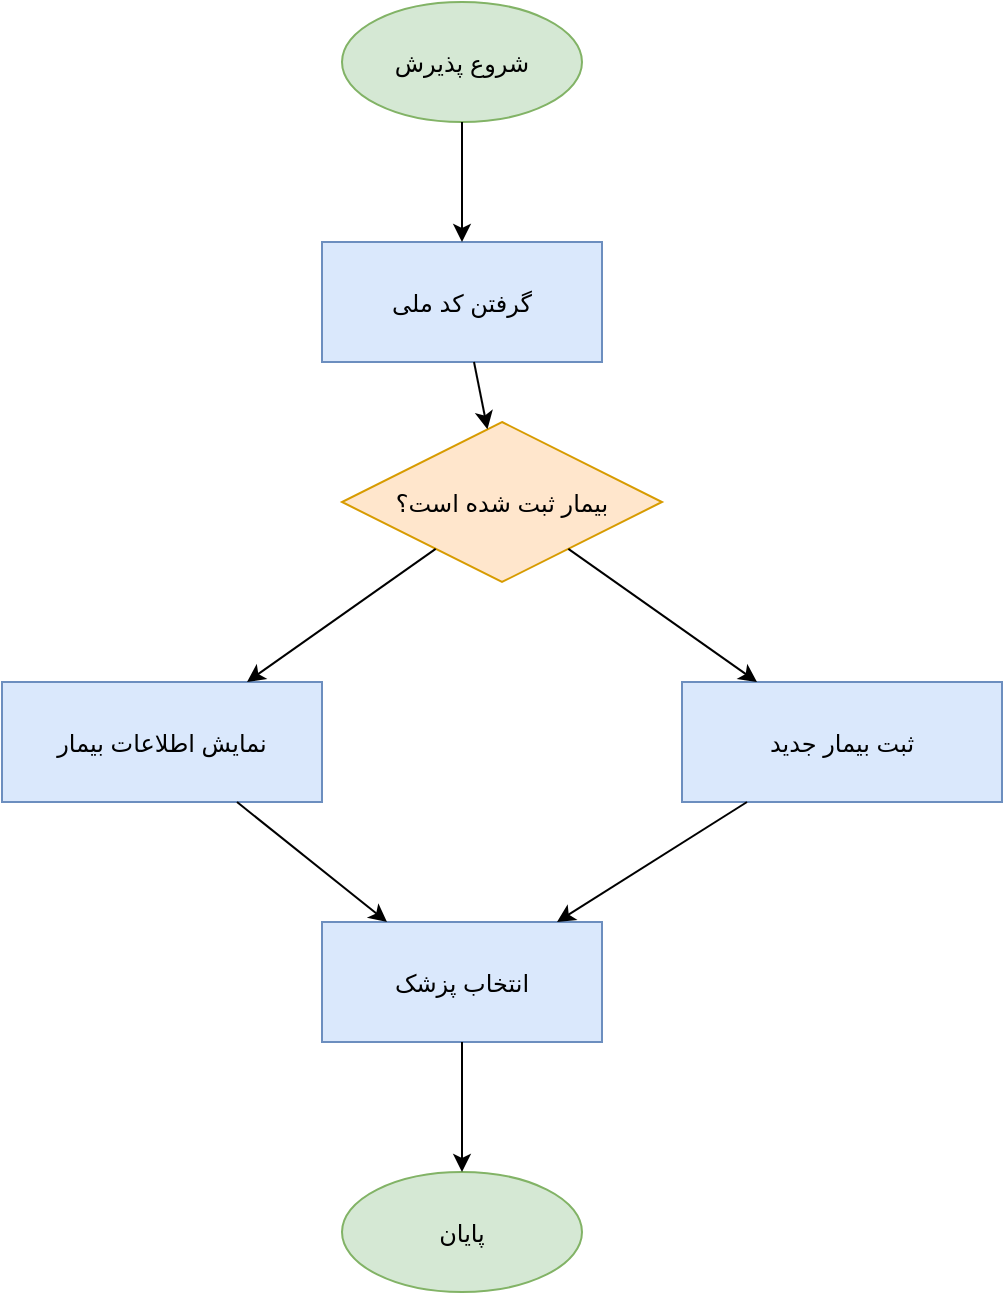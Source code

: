 <mxfile>
    <diagram id="flow1" name="پذیرش بیمار">
        <mxGraphModel dx="1174" dy="453" grid="1" gridSize="10" guides="1" tooltips="1" connect="1" arrows="1" fold="1" page="1" pageScale="1" pageWidth="827" pageHeight="1169" math="0" shadow="0">
            <root>
                <mxCell id="0"/>
                <mxCell id="1" parent="0"/>
                <mxCell id="start" value="شروع پذیرش" style="ellipse;fillColor=#d5e8d4;strokeColor=#82b366;" parent="1" vertex="1">
                    <mxGeometry x="210" width="120" height="60" as="geometry"/>
                </mxCell>
                <mxCell id="getCode" value="گرفتن کد ملی" style="rounded=0;fillColor=#dae8fc;strokeColor=#6c8ebf;" parent="1" vertex="1">
                    <mxGeometry x="200" y="120" width="140" height="60" as="geometry"/>
                </mxCell>
                <mxCell id="checkPatient" value="بیمار ثبت شده است؟" style="rhombus;fillColor=#ffe6cc;strokeColor=#d79b00;" parent="1" vertex="1">
                    <mxGeometry x="210" y="210" width="160" height="80" as="geometry"/>
                </mxCell>
                <mxCell id="newPatient" value="ثبت بیمار جدید" style="rounded=0;fillColor=#dae8fc;strokeColor=#6c8ebf;" parent="1" vertex="1">
                    <mxGeometry x="380" y="340" width="160" height="60" as="geometry"/>
                </mxCell>
                <mxCell id="showInfo" value="نمایش اطلاعات بیمار" style="rounded=0;fillColor=#dae8fc;strokeColor=#6c8ebf;" parent="1" vertex="1">
                    <mxGeometry x="40" y="340" width="160" height="60" as="geometry"/>
                </mxCell>
                <mxCell id="chooseDoctor" value="انتخاب پزشک" style="rounded=0;fillColor=#dae8fc;strokeColor=#6c8ebf;" parent="1" vertex="1">
                    <mxGeometry x="200" y="460" width="140" height="60" as="geometry"/>
                </mxCell>
                <mxCell id="end" value="پایان" style="ellipse;fillColor=#d5e8d4;strokeColor=#82b366;" parent="1" vertex="1">
                    <mxGeometry x="210" y="585" width="120" height="60" as="geometry"/>
                </mxCell>
                <mxCell id="edge1" parent="1" source="start" target="getCode" edge="1">
                    <mxGeometry relative="1" as="geometry"/>
                </mxCell>
                <mxCell id="edge2" parent="1" source="getCode" target="checkPatient" edge="1">
                    <mxGeometry relative="1" as="geometry"/>
                </mxCell>
                <mxCell id="edge3" parent="1" source="checkPatient" target="newPatient" edge="1">
                    <mxGeometry relative="1" as="geometry"/>
                </mxCell>
                <mxCell id="edge4" parent="1" source="checkPatient" target="showInfo" edge="1">
                    <mxGeometry relative="1" as="geometry"/>
                </mxCell>
                <mxCell id="edge5" parent="1" source="newPatient" target="chooseDoctor" edge="1">
                    <mxGeometry relative="1" as="geometry"/>
                </mxCell>
                <mxCell id="edge6" parent="1" source="showInfo" target="chooseDoctor" edge="1">
                    <mxGeometry relative="1" as="geometry"/>
                </mxCell>
                <mxCell id="edge7" parent="1" source="chooseDoctor" target="end" edge="1">
                    <mxGeometry relative="1" as="geometry"/>
                </mxCell>
            </root>
        </mxGraphModel>
    </diagram>
</mxfile>